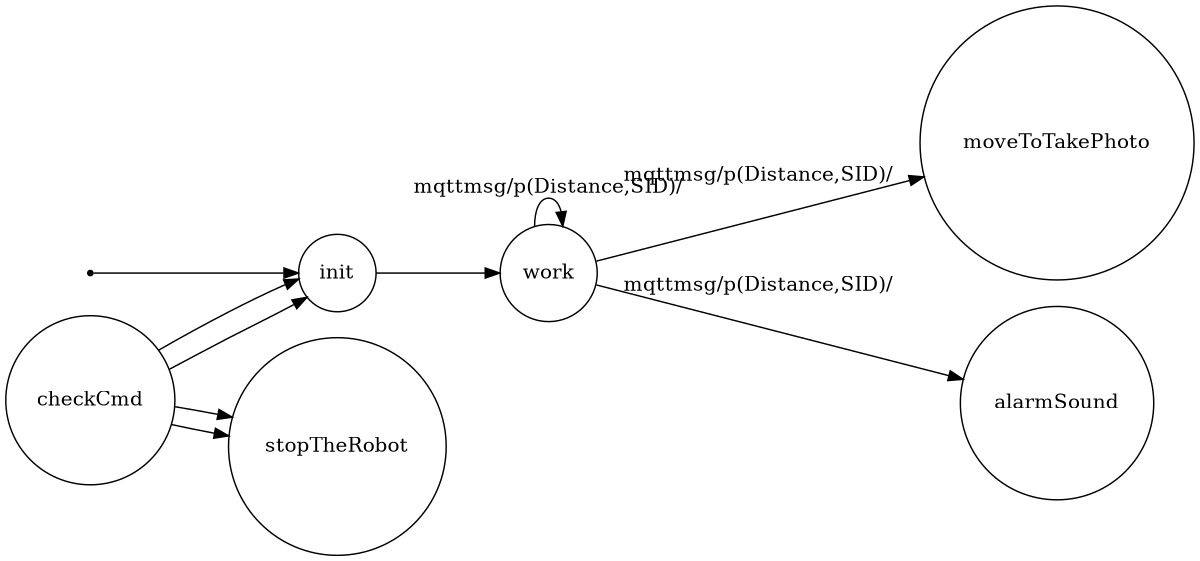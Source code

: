 /*
*
* A GraphViz DOT FSM description 
* Please use a GraphViz visualizer (like http://www.webgraphviz.com)
* 
* Generated by AM,NC,RM
*  
*/
 
digraph finite_state_machine {
  	rankdir=LR;
  	size="8,5"
  	node [shape = point]; iniziale;
  	node [shape = doublecircle]; 
  	node [shape = circle];
  	iniziale -> init [label = ""];
  	
  	
  	init -> work [ label = ""];
  	
  	work -> moveToTakePhoto [ label = "mqttmsg/p(Distance,SID)/"];
  	work -> alarmSound [ label = "mqttmsg/p(Distance,SID)/"];
  	work -> work [ label = "mqttmsg/p(Distance,SID)/"];
  	
  	checkCmd -> init [ label = ""];
  	checkCmd -> stopTheRobot [ label = ""];
  	checkCmd -> init [ label = ""];
  	checkCmd -> stopTheRobot [ label = ""];
}